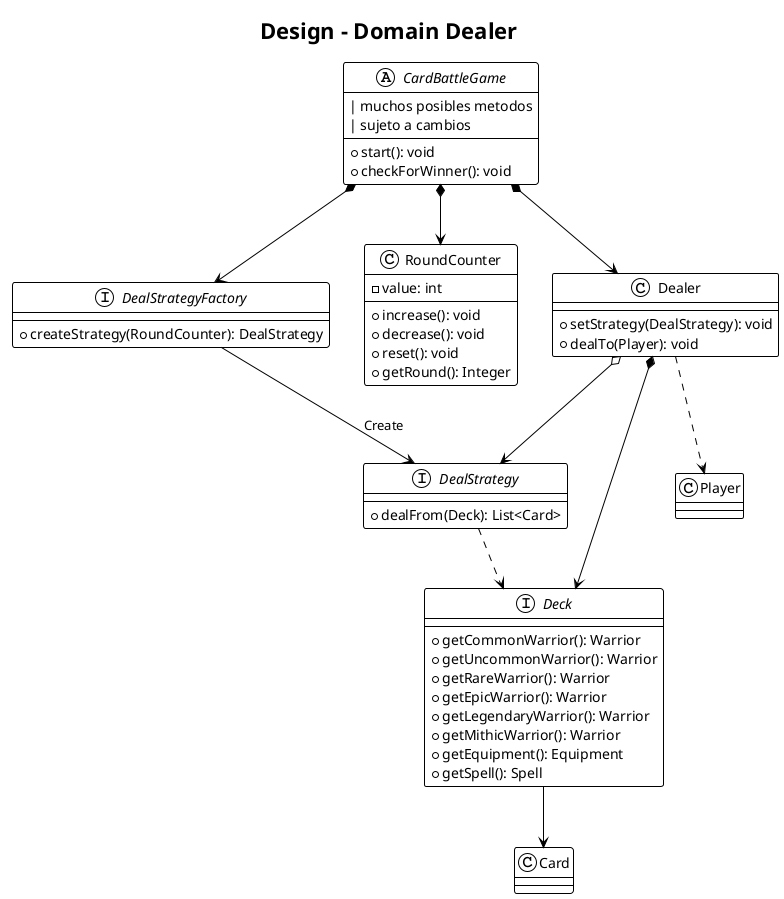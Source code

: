 @startuml
title "Design - Domain Dealer"
!theme plain

Interface DealStrategyFactory {
 +createStrategy(RoundCounter): DealStrategy
}

Interface DealStrategy {
 +dealFrom(Deck): List<Card>
}

Interface Deck {
 +getCommonWarrior(): Warrior
 +getUncommonWarrior(): Warrior
 +getRareWarrior(): Warrior
 +getEpicWarrior(): Warrior
 +getLegendaryWarrior(): Warrior
 +getMithicWarrior(): Warrior
 +getEquipment(): Equipment
 +getSpell(): Spell
}

Abstract Class CardBattleGame {
 +start(): void
 +checkForWinner(): void
 | muchos posibles metodos
 | sujeto a cambios
}

Class RoundCounter {
 -value: int
 +increase(): void
 +decrease(): void
 +reset(): void
 +getRound(): Integer
}

Class Dealer {
 +setStrategy(DealStrategy): void
 +dealTo(Player): void
}


CardBattleGame *--> RoundCounter
CardBattleGame *--> Dealer
CardBattleGame *--> DealStrategyFactory

DealStrategyFactory --> DealStrategy : Create
DealStrategy ..> Deck

Dealer o--> DealStrategy
Dealer *--> Deck
Dealer ..> Player

Deck --> Card

@enduml